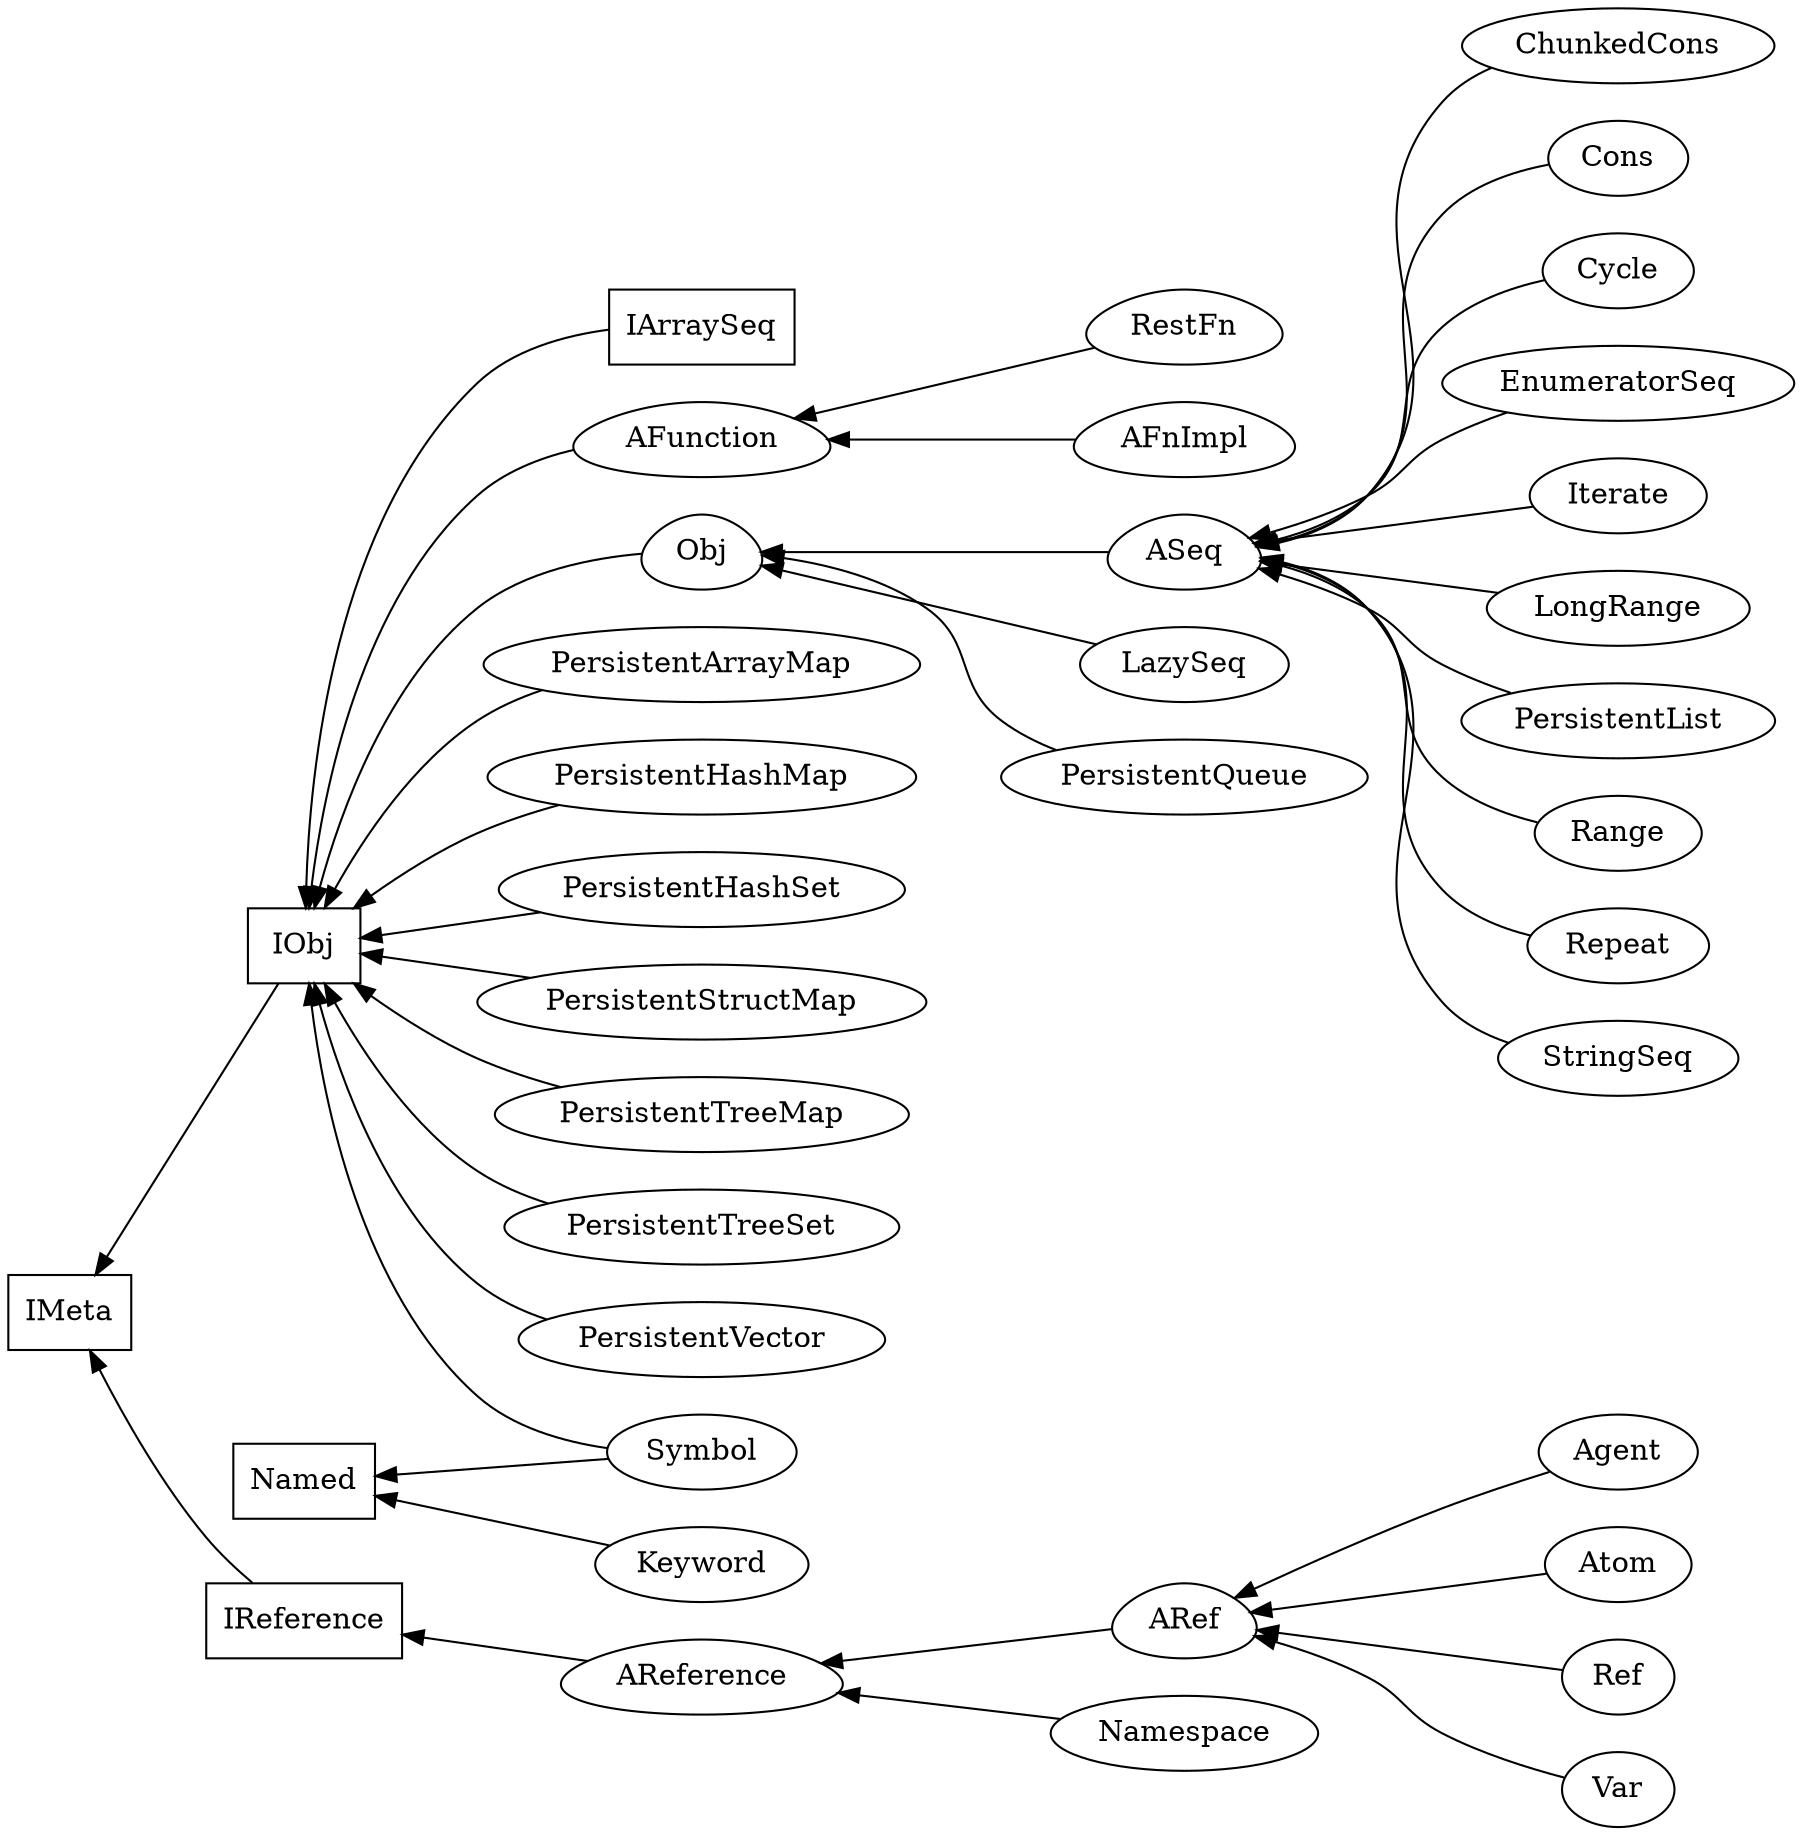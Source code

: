 strict digraph G {

rankdir = RL;
concentrate=true;

/* here start the interfaces */



{
	node [shape=box];
	
	IReference  -> {  IMeta };
	IMeta;
	IObj  -> {  IMeta };
	IArraySeq  -> {  IObj };
	Named;
}

{
	node [shape=egg];
	
	AFunction  -> {  IObj };
	ARef  -> {  AReference };
	AReference  -> {  IReference };
	Obj -> {  IObj };
	RestFn  -> {  AFunction }; 
	AFnImpl  -> {   AFunction };
	ASeq -> {  Obj };}

{
	node [shape=ellipse]

	Agent  -> {  ARef };
	Atom  -> {  ARef};
	ChunkedCons  -> {  ASeq };
	Cons -> {  ASeq };
	Cycle  -> {  ASeq };
	EnumeratorSeq  -> {  ASeq };
	Iterate  -> {  ASeq };
	Keyword -> {  Named };
	LazySeq  -> {  Obj };
	LongRange -> {  ASeq };
	Namespace  -> {  AReference  };
	PersistentArrayMap  -> {  IObj };
	PersistentHashMap  -> {   IObj };
	PersistentHashSet -> {  IObj  };
	PersistentList  -> {  ASeq };
	PersistentQueue  -> {  Obj };
	PersistentStructMap  -> {  IObj   };
	PersistentTreeMap  -> {   IObj };
	PersistentTreeSet  -> {  IObj };
	PersistentVector -> {  IObj };
	Range  -> {  ASeq };
	Ref  -> {  ARef  };
	Repeat  -> {  ASeq };
	StringSeq  -> {  ASeq};
	Symbol -> { IObj, Named };
	Var  -> {  ARef  };
 }
 

}